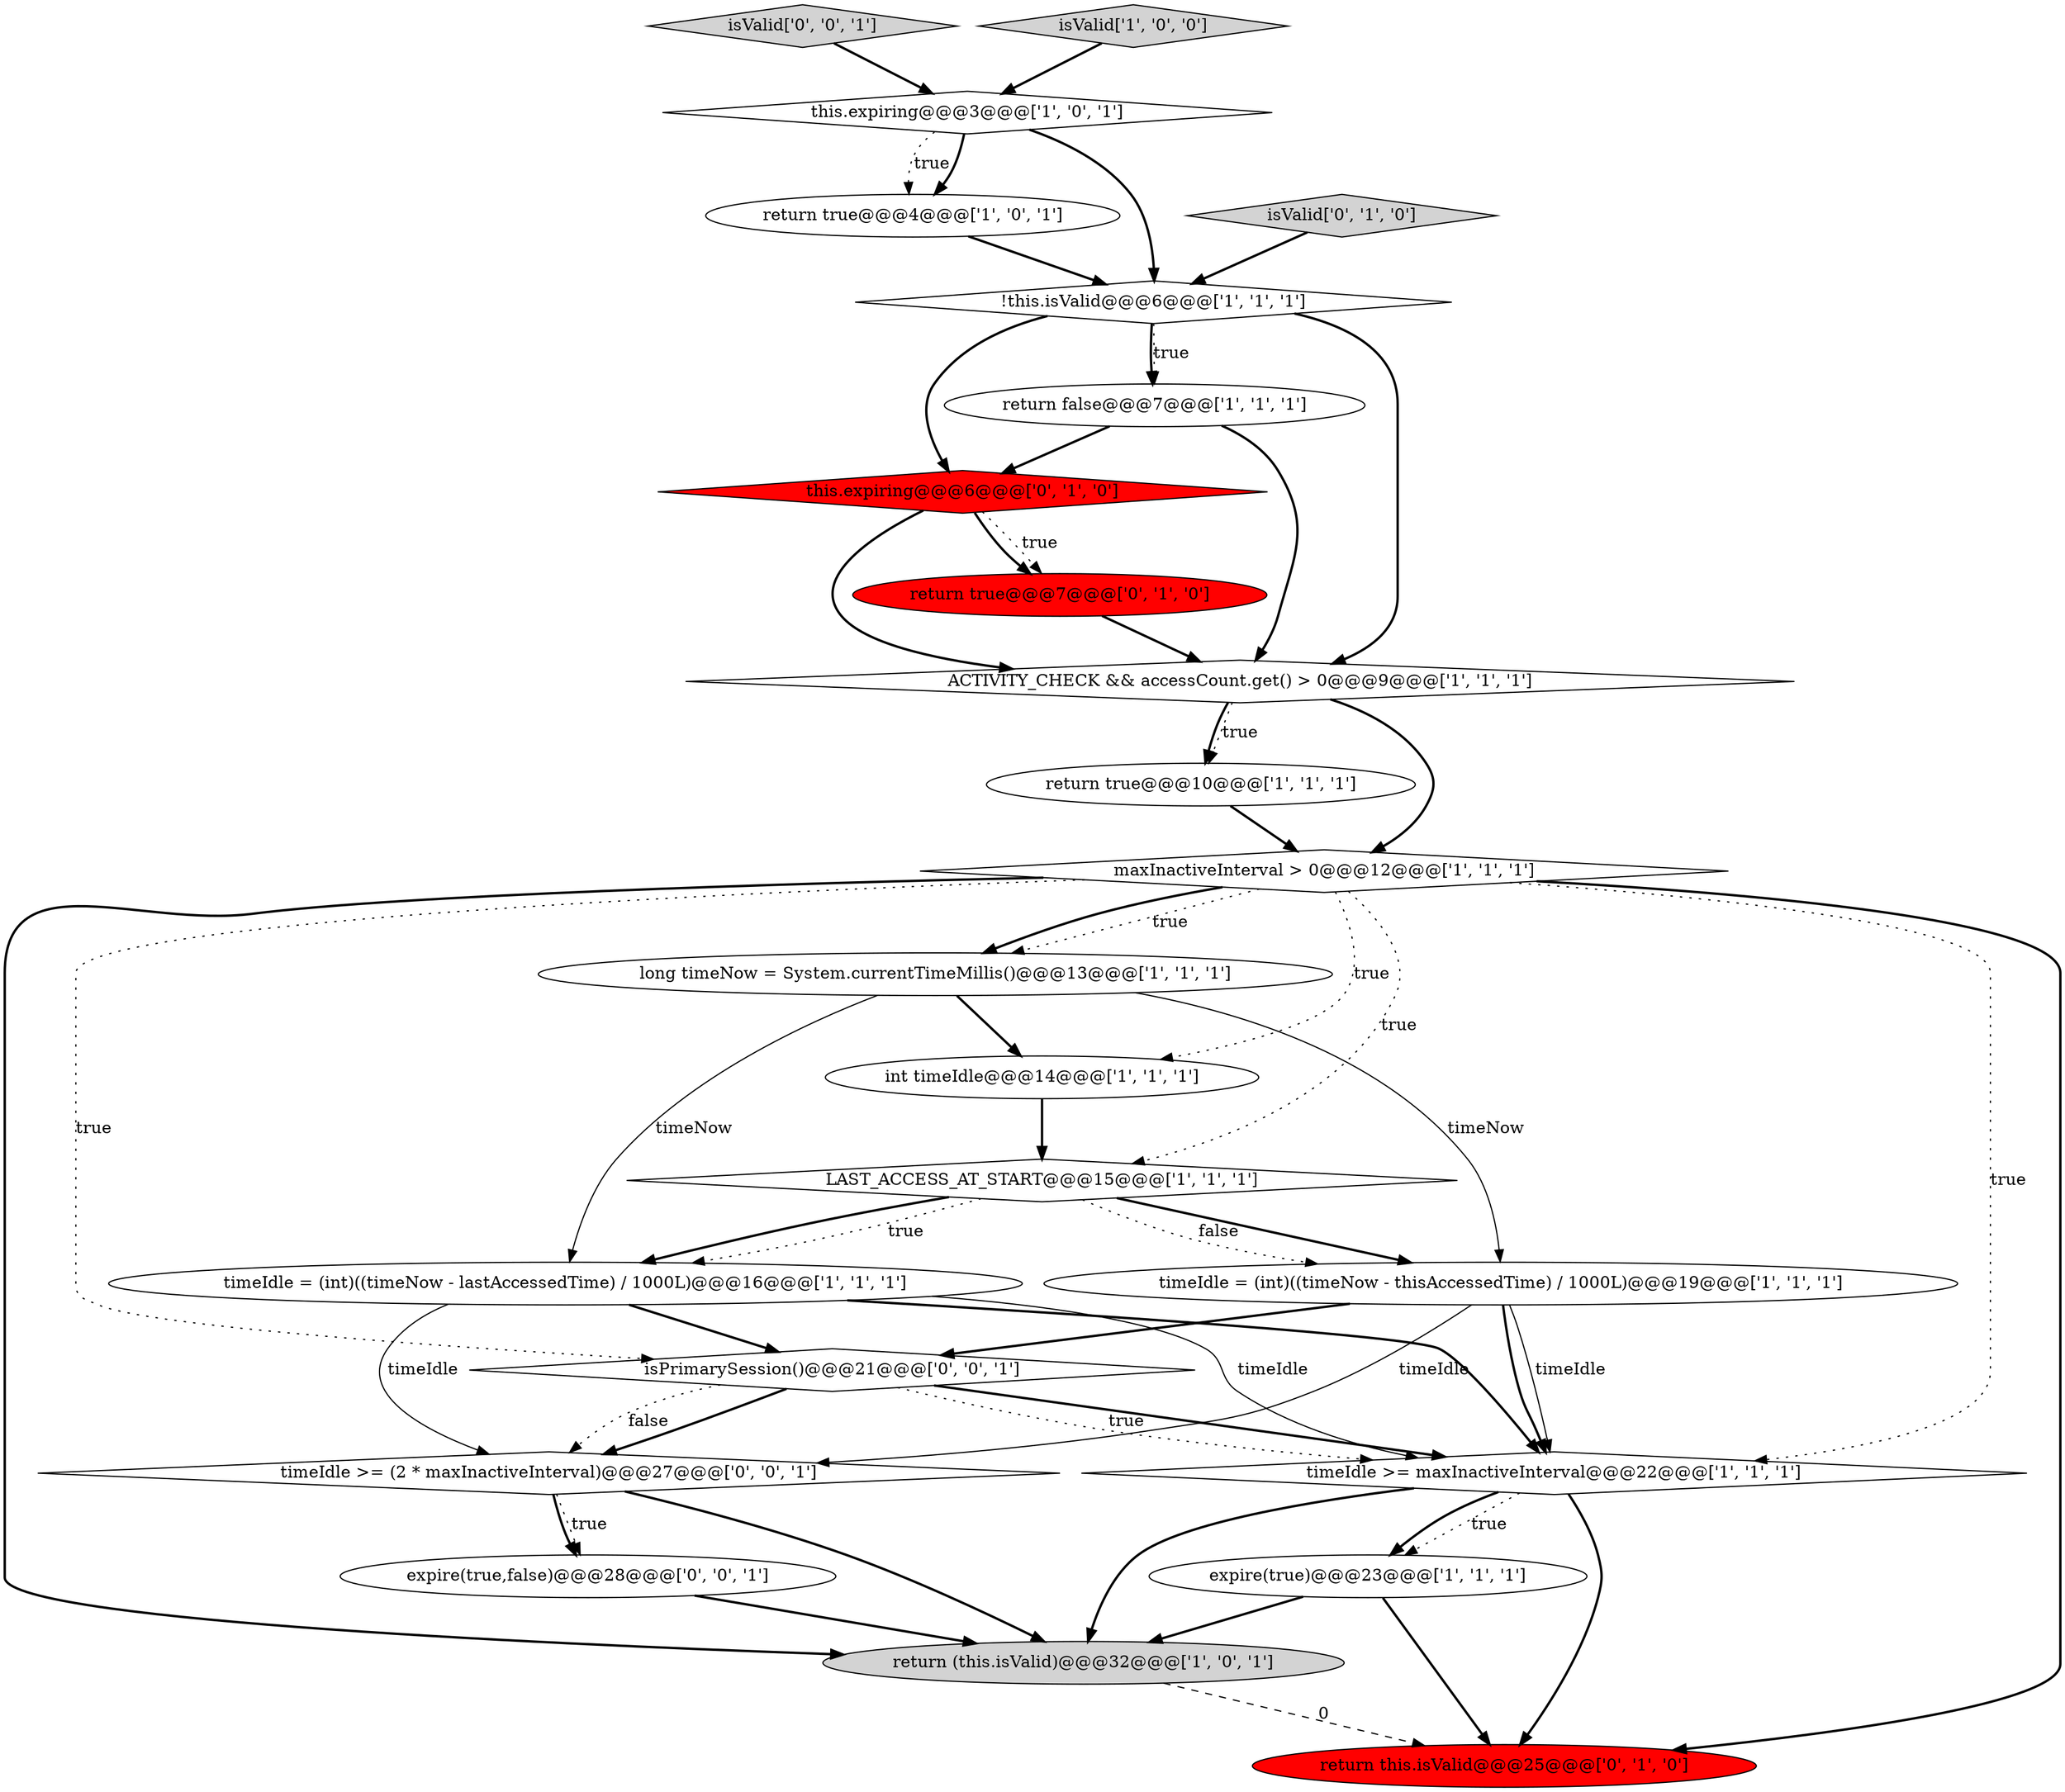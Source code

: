 digraph {
17 [style = filled, label = "this.expiring@@@6@@@['0', '1', '0']", fillcolor = red, shape = diamond image = "AAA1AAABBB2BBB"];
12 [style = filled, label = "int timeIdle@@@14@@@['1', '1', '1']", fillcolor = white, shape = ellipse image = "AAA0AAABBB1BBB"];
19 [style = filled, label = "return true@@@7@@@['0', '1', '0']", fillcolor = red, shape = ellipse image = "AAA1AAABBB2BBB"];
4 [style = filled, label = "return true@@@10@@@['1', '1', '1']", fillcolor = white, shape = ellipse image = "AAA0AAABBB1BBB"];
1 [style = filled, label = "return true@@@4@@@['1', '0', '1']", fillcolor = white, shape = ellipse image = "AAA0AAABBB1BBB"];
21 [style = filled, label = "expire(true,false)@@@28@@@['0', '0', '1']", fillcolor = white, shape = ellipse image = "AAA0AAABBB3BBB"];
9 [style = filled, label = "this.expiring@@@3@@@['1', '0', '1']", fillcolor = white, shape = diamond image = "AAA0AAABBB1BBB"];
18 [style = filled, label = "return this.isValid@@@25@@@['0', '1', '0']", fillcolor = red, shape = ellipse image = "AAA1AAABBB2BBB"];
20 [style = filled, label = "timeIdle >= (2 * maxInactiveInterval)@@@27@@@['0', '0', '1']", fillcolor = white, shape = diamond image = "AAA0AAABBB3BBB"];
5 [style = filled, label = "expire(true)@@@23@@@['1', '1', '1']", fillcolor = white, shape = ellipse image = "AAA0AAABBB1BBB"];
3 [style = filled, label = "LAST_ACCESS_AT_START@@@15@@@['1', '1', '1']", fillcolor = white, shape = diamond image = "AAA0AAABBB1BBB"];
6 [style = filled, label = "long timeNow = System.currentTimeMillis()@@@13@@@['1', '1', '1']", fillcolor = white, shape = ellipse image = "AAA0AAABBB1BBB"];
7 [style = filled, label = "timeIdle = (int)((timeNow - lastAccessedTime) / 1000L)@@@16@@@['1', '1', '1']", fillcolor = white, shape = ellipse image = "AAA0AAABBB1BBB"];
16 [style = filled, label = "isValid['0', '1', '0']", fillcolor = lightgray, shape = diamond image = "AAA0AAABBB2BBB"];
22 [style = filled, label = "isPrimarySession()@@@21@@@['0', '0', '1']", fillcolor = white, shape = diamond image = "AAA0AAABBB3BBB"];
23 [style = filled, label = "isValid['0', '0', '1']", fillcolor = lightgray, shape = diamond image = "AAA0AAABBB3BBB"];
13 [style = filled, label = "timeIdle = (int)((timeNow - thisAccessedTime) / 1000L)@@@19@@@['1', '1', '1']", fillcolor = white, shape = ellipse image = "AAA0AAABBB1BBB"];
15 [style = filled, label = "return (this.isValid)@@@32@@@['1', '0', '1']", fillcolor = lightgray, shape = ellipse image = "AAA0AAABBB1BBB"];
2 [style = filled, label = "timeIdle >= maxInactiveInterval@@@22@@@['1', '1', '1']", fillcolor = white, shape = diamond image = "AAA0AAABBB1BBB"];
0 [style = filled, label = "!this.isValid@@@6@@@['1', '1', '1']", fillcolor = white, shape = diamond image = "AAA0AAABBB1BBB"];
14 [style = filled, label = "isValid['1', '0', '0']", fillcolor = lightgray, shape = diamond image = "AAA0AAABBB1BBB"];
8 [style = filled, label = "maxInactiveInterval > 0@@@12@@@['1', '1', '1']", fillcolor = white, shape = diamond image = "AAA0AAABBB1BBB"];
10 [style = filled, label = "ACTIVITY_CHECK && accessCount.get() > 0@@@9@@@['1', '1', '1']", fillcolor = white, shape = diamond image = "AAA0AAABBB1BBB"];
11 [style = filled, label = "return false@@@7@@@['1', '1', '1']", fillcolor = white, shape = ellipse image = "AAA0AAABBB1BBB"];
17->10 [style = bold, label=""];
3->7 [style = dotted, label="true"];
16->0 [style = bold, label=""];
6->7 [style = solid, label="timeNow"];
8->15 [style = bold, label=""];
9->0 [style = bold, label=""];
22->2 [style = bold, label=""];
0->17 [style = bold, label=""];
8->2 [style = dotted, label="true"];
8->18 [style = bold, label=""];
21->15 [style = bold, label=""];
15->18 [style = dashed, label="0"];
0->11 [style = bold, label=""];
5->15 [style = bold, label=""];
19->10 [style = bold, label=""];
2->18 [style = bold, label=""];
8->6 [style = bold, label=""];
7->2 [style = solid, label="timeIdle"];
5->18 [style = bold, label=""];
20->21 [style = dotted, label="true"];
1->0 [style = bold, label=""];
17->19 [style = bold, label=""];
8->3 [style = dotted, label="true"];
22->2 [style = dotted, label="true"];
20->21 [style = bold, label=""];
7->22 [style = bold, label=""];
0->10 [style = bold, label=""];
8->12 [style = dotted, label="true"];
8->6 [style = dotted, label="true"];
10->8 [style = bold, label=""];
22->20 [style = bold, label=""];
3->7 [style = bold, label=""];
13->2 [style = solid, label="timeIdle"];
11->10 [style = bold, label=""];
7->2 [style = bold, label=""];
2->15 [style = bold, label=""];
17->19 [style = dotted, label="true"];
22->20 [style = dotted, label="false"];
9->1 [style = dotted, label="true"];
8->22 [style = dotted, label="true"];
10->4 [style = bold, label=""];
3->13 [style = bold, label=""];
6->13 [style = solid, label="timeNow"];
4->8 [style = bold, label=""];
11->17 [style = bold, label=""];
14->9 [style = bold, label=""];
7->20 [style = solid, label="timeIdle"];
12->3 [style = bold, label=""];
13->22 [style = bold, label=""];
10->4 [style = dotted, label="true"];
2->5 [style = dotted, label="true"];
9->1 [style = bold, label=""];
0->11 [style = dotted, label="true"];
3->13 [style = dotted, label="false"];
20->15 [style = bold, label=""];
23->9 [style = bold, label=""];
13->20 [style = solid, label="timeIdle"];
2->5 [style = bold, label=""];
13->2 [style = bold, label=""];
6->12 [style = bold, label=""];
}
